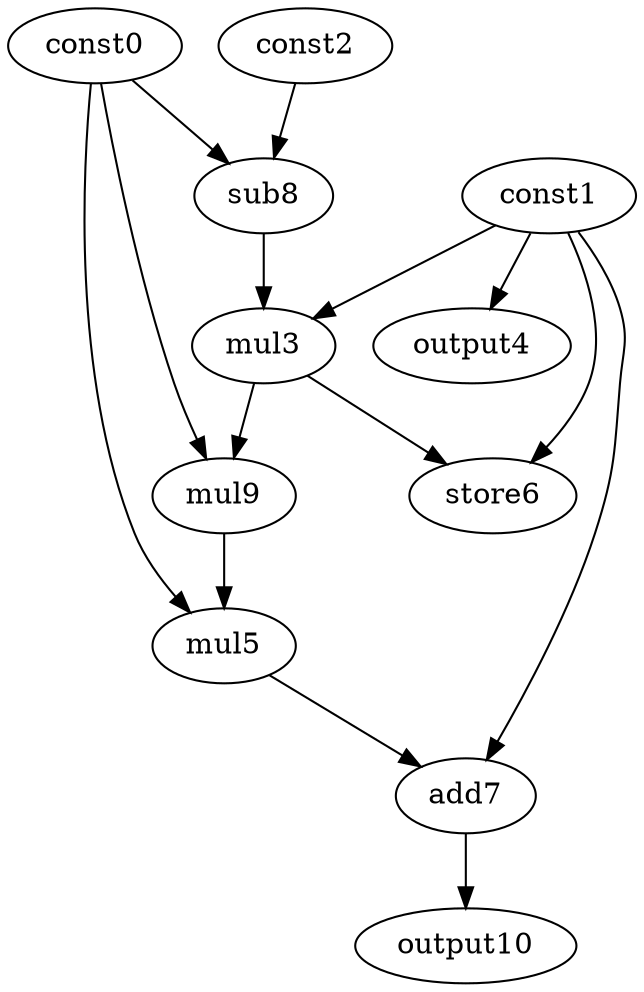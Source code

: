 digraph G { 
const0[opcode=const]; 
const1[opcode=const]; 
const2[opcode=const]; 
mul3[opcode=mul]; 
output4[opcode=output]; 
mul5[opcode=mul]; 
store6[opcode=store]; 
add7[opcode=add]; 
sub8[opcode=sub]; 
mul9[opcode=mul]; 
output10[opcode=output]; 
const1->output4[operand=0];
const0->sub8[operand=0];
const2->sub8[operand=1];
sub8->mul3[operand=0];
const1->mul3[operand=1];
const1->store6[operand=0];
mul3->store6[operand=1];
const0->mul9[operand=0];
mul3->mul9[operand=1];
const0->mul5[operand=0];
mul9->mul5[operand=1];
const1->add7[operand=0];
mul5->add7[operand=1];
add7->output10[operand=0];
}
